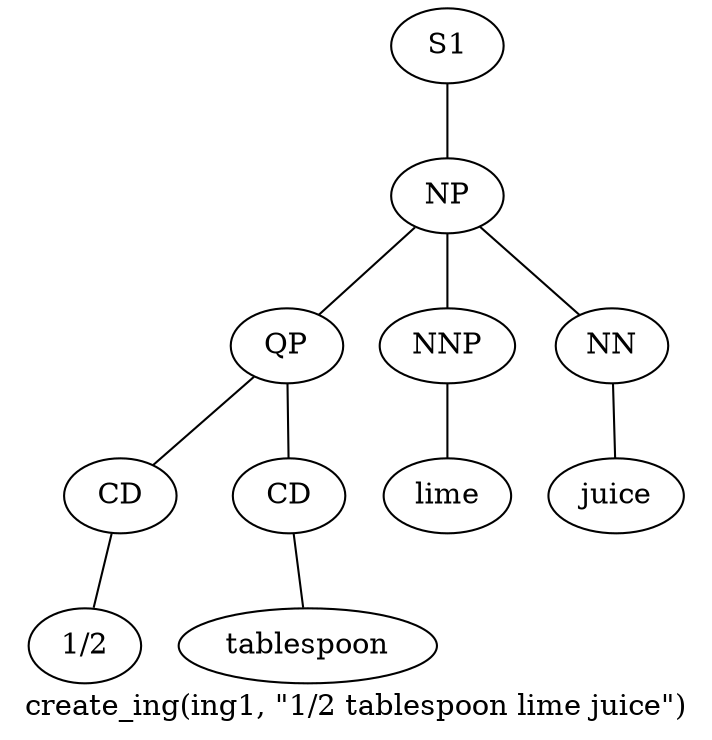 graph SyntaxGraph {
	label = "create_ing(ing1, \"1/2 tablespoon lime juice\")";
	Node0 [label="S1"];
	Node1 [label="NP"];
	Node2 [label="QP"];
	Node3 [label="CD"];
	Node4 [label="1/2"];
	Node5 [label="CD"];
	Node6 [label="tablespoon"];
	Node7 [label="NNP"];
	Node8 [label="lime"];
	Node9 [label="NN"];
	Node10 [label="juice"];

	Node0 -- Node1;
	Node1 -- Node2;
	Node1 -- Node7;
	Node1 -- Node9;
	Node2 -- Node3;
	Node2 -- Node5;
	Node3 -- Node4;
	Node5 -- Node6;
	Node7 -- Node8;
	Node9 -- Node10;
}